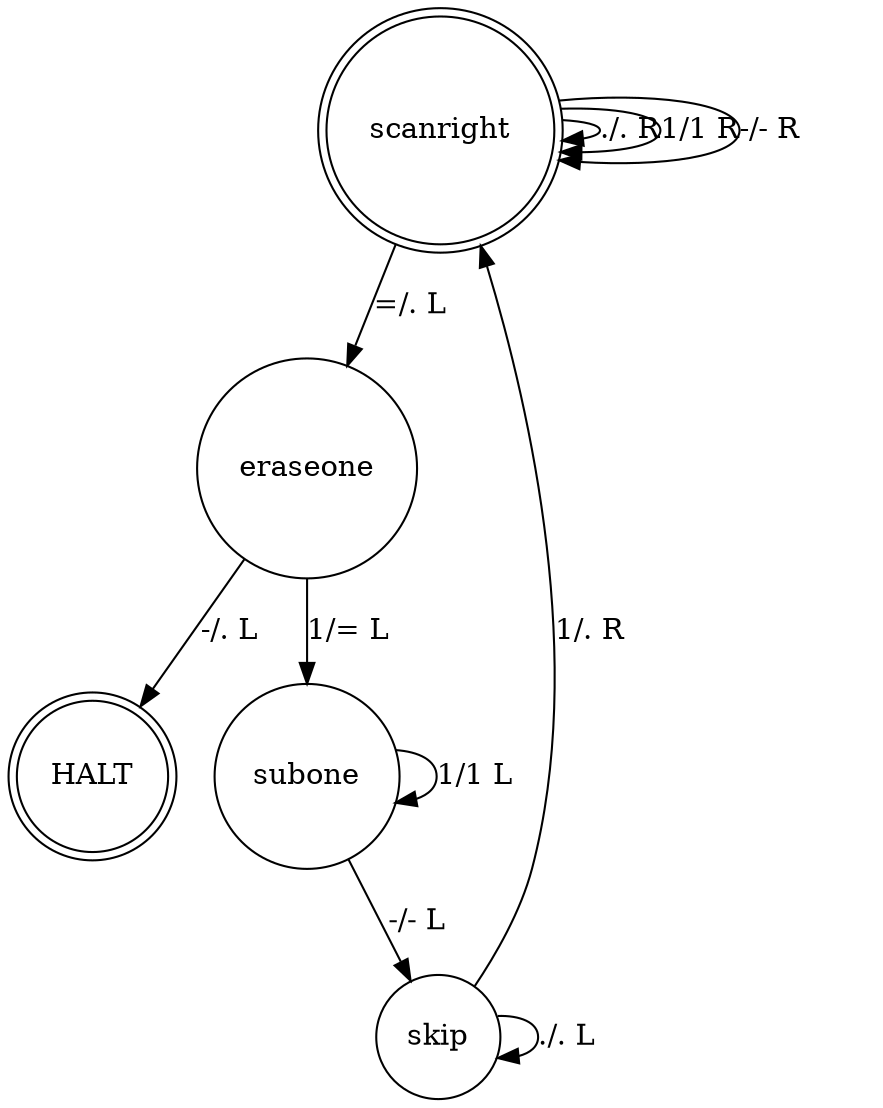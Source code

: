 digraph unary_sub {
	node [shape=doublecircle]
	scanright
	HALT
	node [shape=circle]
	scanright -> scanright [label="./. R"]
	scanright -> scanright [label="1/1 R"]
	scanright -> scanright [label="-/- R"]
	scanright -> eraseone [label="=/. L"]
	eraseone -> subone [label="1/= L"]
	eraseone -> HALT [label="-/. L"]
	subone -> subone [label="1/1 L"]
	subone -> skip [label="-/- L"]
	skip -> skip [label="./. L"]
	skip -> scanright [label="1/. R"]
}
